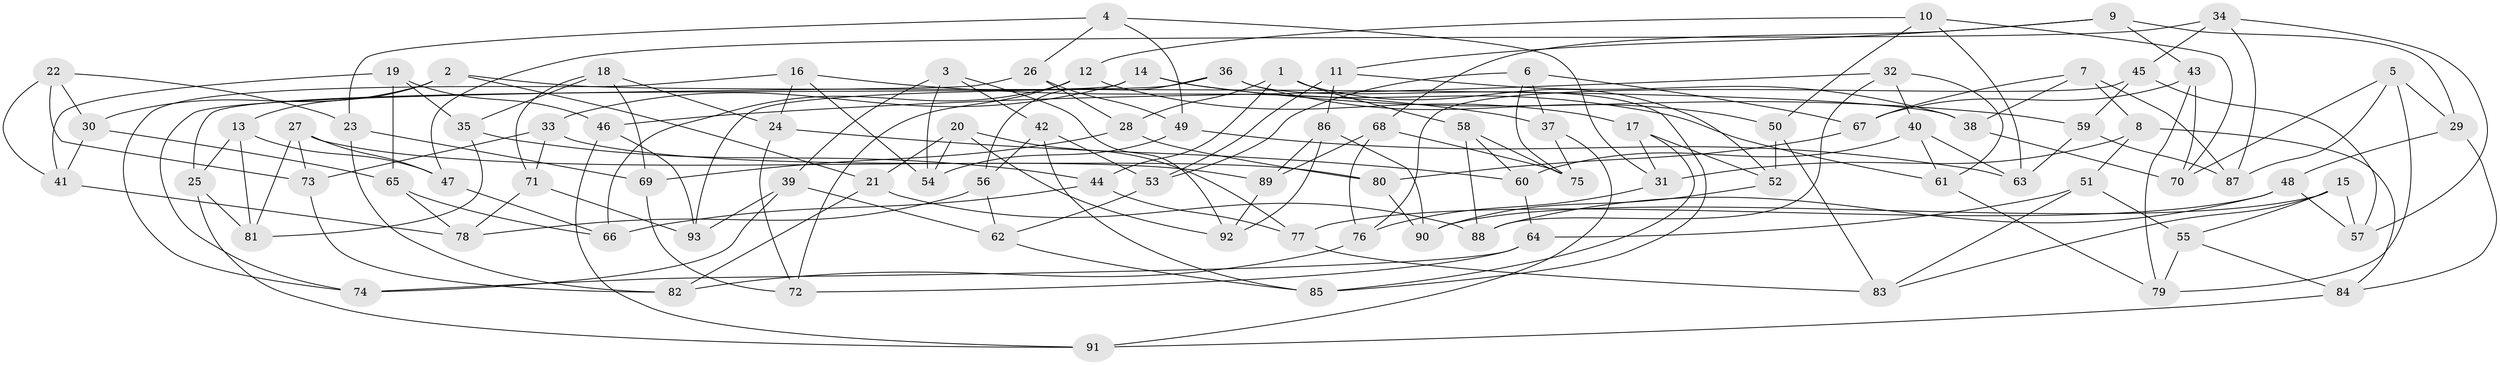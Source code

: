 // Generated by graph-tools (version 1.1) at 2025/57/03/09/25 04:57:48]
// undirected, 93 vertices, 186 edges
graph export_dot {
graph [start="1"]
  node [color=gray90,style=filled];
  1;
  2;
  3;
  4;
  5;
  6;
  7;
  8;
  9;
  10;
  11;
  12;
  13;
  14;
  15;
  16;
  17;
  18;
  19;
  20;
  21;
  22;
  23;
  24;
  25;
  26;
  27;
  28;
  29;
  30;
  31;
  32;
  33;
  34;
  35;
  36;
  37;
  38;
  39;
  40;
  41;
  42;
  43;
  44;
  45;
  46;
  47;
  48;
  49;
  50;
  51;
  52;
  53;
  54;
  55;
  56;
  57;
  58;
  59;
  60;
  61;
  62;
  63;
  64;
  65;
  66;
  67;
  68;
  69;
  70;
  71;
  72;
  73;
  74;
  75;
  76;
  77;
  78;
  79;
  80;
  81;
  82;
  83;
  84;
  85;
  86;
  87;
  88;
  89;
  90;
  91;
  92;
  93;
  1 -- 44;
  1 -- 52;
  1 -- 28;
  1 -- 58;
  2 -- 21;
  2 -- 30;
  2 -- 13;
  2 -- 38;
  3 -- 42;
  3 -- 39;
  3 -- 92;
  3 -- 54;
  4 -- 49;
  4 -- 31;
  4 -- 26;
  4 -- 23;
  5 -- 29;
  5 -- 70;
  5 -- 79;
  5 -- 87;
  6 -- 53;
  6 -- 75;
  6 -- 37;
  6 -- 67;
  7 -- 67;
  7 -- 8;
  7 -- 87;
  7 -- 38;
  8 -- 31;
  8 -- 51;
  8 -- 84;
  9 -- 29;
  9 -- 68;
  9 -- 43;
  9 -- 11;
  10 -- 50;
  10 -- 12;
  10 -- 63;
  10 -- 70;
  11 -- 53;
  11 -- 86;
  11 -- 38;
  12 -- 66;
  12 -- 72;
  12 -- 17;
  13 -- 81;
  13 -- 47;
  13 -- 25;
  14 -- 33;
  14 -- 25;
  14 -- 61;
  14 -- 59;
  15 -- 90;
  15 -- 57;
  15 -- 55;
  15 -- 83;
  16 -- 24;
  16 -- 37;
  16 -- 54;
  16 -- 74;
  17 -- 85;
  17 -- 52;
  17 -- 31;
  18 -- 71;
  18 -- 24;
  18 -- 69;
  18 -- 35;
  19 -- 65;
  19 -- 46;
  19 -- 41;
  19 -- 35;
  20 -- 54;
  20 -- 77;
  20 -- 21;
  20 -- 92;
  21 -- 82;
  21 -- 88;
  22 -- 73;
  22 -- 23;
  22 -- 30;
  22 -- 41;
  23 -- 82;
  23 -- 69;
  24 -- 72;
  24 -- 60;
  25 -- 91;
  25 -- 81;
  26 -- 49;
  26 -- 28;
  26 -- 74;
  27 -- 89;
  27 -- 81;
  27 -- 47;
  27 -- 73;
  28 -- 80;
  28 -- 69;
  29 -- 48;
  29 -- 84;
  30 -- 65;
  30 -- 41;
  31 -- 76;
  32 -- 61;
  32 -- 46;
  32 -- 88;
  32 -- 40;
  33 -- 73;
  33 -- 71;
  33 -- 80;
  34 -- 57;
  34 -- 45;
  34 -- 87;
  34 -- 47;
  35 -- 44;
  35 -- 81;
  36 -- 50;
  36 -- 93;
  36 -- 56;
  36 -- 85;
  37 -- 75;
  37 -- 91;
  38 -- 70;
  39 -- 93;
  39 -- 62;
  39 -- 74;
  40 -- 60;
  40 -- 63;
  40 -- 61;
  41 -- 78;
  42 -- 53;
  42 -- 85;
  42 -- 56;
  43 -- 70;
  43 -- 79;
  43 -- 67;
  44 -- 66;
  44 -- 77;
  45 -- 57;
  45 -- 76;
  45 -- 59;
  46 -- 93;
  46 -- 91;
  47 -- 66;
  48 -- 57;
  48 -- 77;
  48 -- 88;
  49 -- 63;
  49 -- 54;
  50 -- 52;
  50 -- 83;
  51 -- 55;
  51 -- 64;
  51 -- 83;
  52 -- 90;
  53 -- 62;
  55 -- 84;
  55 -- 79;
  56 -- 78;
  56 -- 62;
  58 -- 60;
  58 -- 88;
  58 -- 75;
  59 -- 87;
  59 -- 63;
  60 -- 64;
  61 -- 79;
  62 -- 85;
  64 -- 72;
  64 -- 74;
  65 -- 78;
  65 -- 66;
  67 -- 80;
  68 -- 89;
  68 -- 75;
  68 -- 76;
  69 -- 72;
  71 -- 78;
  71 -- 93;
  73 -- 82;
  76 -- 82;
  77 -- 83;
  80 -- 90;
  84 -- 91;
  86 -- 92;
  86 -- 89;
  86 -- 90;
  89 -- 92;
}
